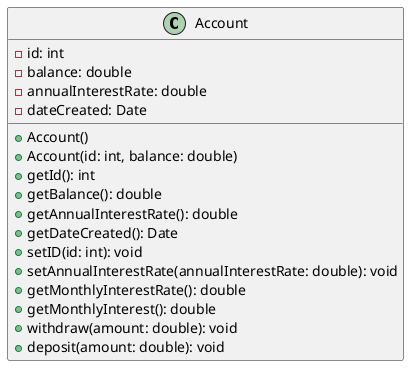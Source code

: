 @startuml
class Account {
- id: int
- balance: double
- annualInterestRate: double
- dateCreated: Date
+ Account()
+ Account(id: int, balance: double)
+ getId(): int
+ getBalance(): double
+ getAnnualInterestRate(): double
+ getDateCreated(): Date
+ setID(id: int): void
+ setAnnualInterestRate(annualInterestRate: double): void
+ getMonthlyInterestRate(): double
+ getMonthlyInterest(): double
+ withdraw(amount: double): void
+ deposit(amount: double): void
}

@enduml